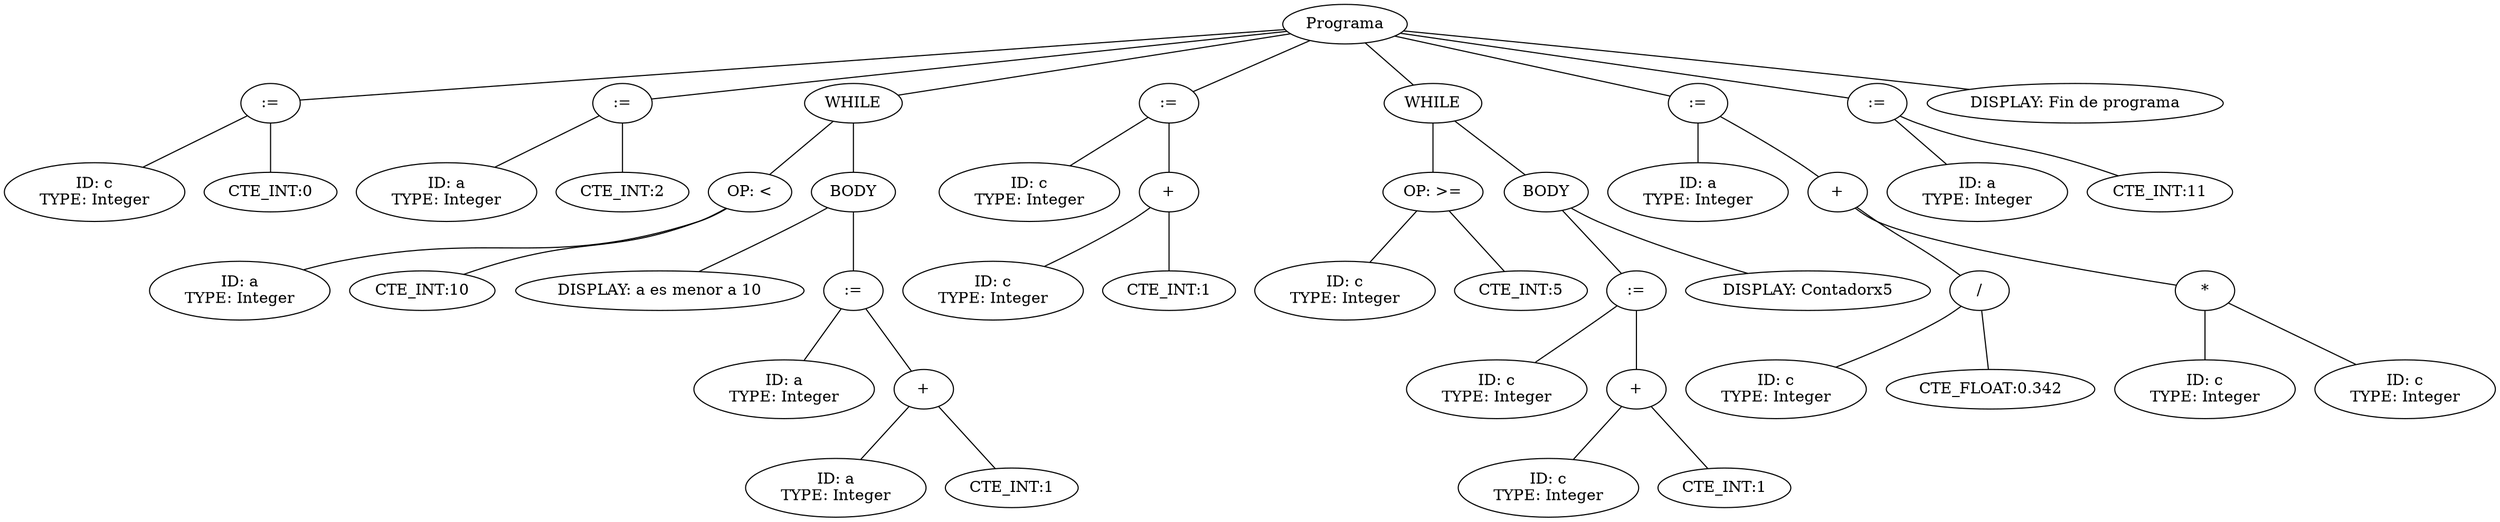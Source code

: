 graph G {nodo_programa [label="Programa"]
nodo_666988784 [label=":="]
nodo_programa -- nodo_666988784
nodo_1414644648 [label="ID: c
TYPE: Integer"]
nodo_666988784 -- nodo_1414644648
nodo_640070680 [label="CTE_INT:0"]
nodo_666988784 -- nodo_640070680
nodo_1510467688 [label=":="]
nodo_programa -- nodo_1510467688
nodo_1995265320 [label="ID: a
TYPE: Integer"]
nodo_1510467688 -- nodo_1995265320
nodo_746292446 [label="CTE_INT:2"]
nodo_1510467688 -- nodo_746292446
nodo_1072591677 [label="WHILE"]
nodo_programa -- nodo_1072591677
nodo_1175962212 [label="OP: <"]
nodo_1072591677 -- nodo_1175962212
nodo_918221580 [label="ID: a
TYPE: Integer"]
nodo_1175962212 -- nodo_918221580
nodo_2055281021 [label="CTE_INT:10"]
nodo_1175962212 -- nodo_2055281021
nodo_1554547125 [label="BODY"]
nodo_1072591677 -- nodo_1554547125
nodo_617901222 [label="DISPLAY: a es menor a 10"]
nodo_1554547125 -- nodo_617901222
nodo_1159190947 [label=":="]
nodo_1554547125 -- nodo_1159190947
nodo_925858445 [label="ID: a
TYPE: Integer"]
nodo_1159190947 -- nodo_925858445
nodo_798154996 [label="+"]
nodo_1159190947 -- nodo_798154996
nodo_681842940 [label="ID: a
TYPE: Integer"]
nodo_798154996 -- nodo_681842940
nodo_1392838282 [label="CTE_INT:1"]
nodo_798154996 -- nodo_1392838282
nodo_523429237 [label=":="]
nodo_programa -- nodo_523429237
nodo_664740647 [label="ID: c
TYPE: Integer"]
nodo_523429237 -- nodo_664740647
nodo_804564176 [label="+"]
nodo_523429237 -- nodo_804564176
nodo_1421795058 [label="ID: c
TYPE: Integer"]
nodo_804564176 -- nodo_1421795058
nodo_1555009629 [label="CTE_INT:1"]
nodo_804564176 -- nodo_1555009629
nodo_41359092 [label="WHILE"]
nodo_programa -- nodo_41359092
nodo_713338599 [label="OP: >="]
nodo_41359092 -- nodo_713338599
nodo_168423058 [label="ID: c
TYPE: Integer"]
nodo_713338599 -- nodo_168423058
nodo_821270929 [label="CTE_INT:5"]
nodo_713338599 -- nodo_821270929
nodo_1160460865 [label="BODY"]
nodo_41359092 -- nodo_1160460865
nodo_1247233941 [label=":="]
nodo_1160460865 -- nodo_1247233941
nodo_258952499 [label="ID: c
TYPE: Integer"]
nodo_1247233941 -- nodo_258952499
nodo_603742814 [label="+"]
nodo_1247233941 -- nodo_603742814
nodo_1067040082 [label="ID: c
TYPE: Integer"]
nodo_603742814 -- nodo_1067040082
nodo_1325547227 [label="CTE_INT:1"]
nodo_603742814 -- nodo_1325547227
nodo_980546781 [label="DISPLAY: Contadorx5"]
nodo_1160460865 -- nodo_980546781
nodo_2061475679 [label=":="]
nodo_programa -- nodo_2061475679
nodo_140435067 [label="ID: a
TYPE: Integer"]
nodo_2061475679 -- nodo_140435067
nodo_1450495309 [label="+"]
nodo_2061475679 -- nodo_1450495309
nodo_1670782018 [label="/"]
nodo_1450495309 -- nodo_1670782018
nodo_1706377736 [label="ID: c
TYPE: Integer"]
nodo_1670782018 -- nodo_1706377736
nodo_468121027 [label="CTE_FLOAT:0.342"]
nodo_1670782018 -- nodo_468121027
nodo_1804094807 [label="*"]
nodo_1450495309 -- nodo_1804094807
nodo_951007336 [label="ID: c
TYPE: Integer"]
nodo_1804094807 -- nodo_951007336
nodo_2001049719 [label="ID: c
TYPE: Integer"]
nodo_1804094807 -- nodo_2001049719
nodo_1528902577 [label=":="]
nodo_programa -- nodo_1528902577
nodo_1927950199 [label="ID: a
TYPE: Integer"]
nodo_1528902577 -- nodo_1927950199
nodo_868693306 [label="CTE_INT:11"]
nodo_1528902577 -- nodo_868693306
nodo_1746572565 [label="DISPLAY: Fin de programa"]
nodo_programa -- nodo_1746572565
}
